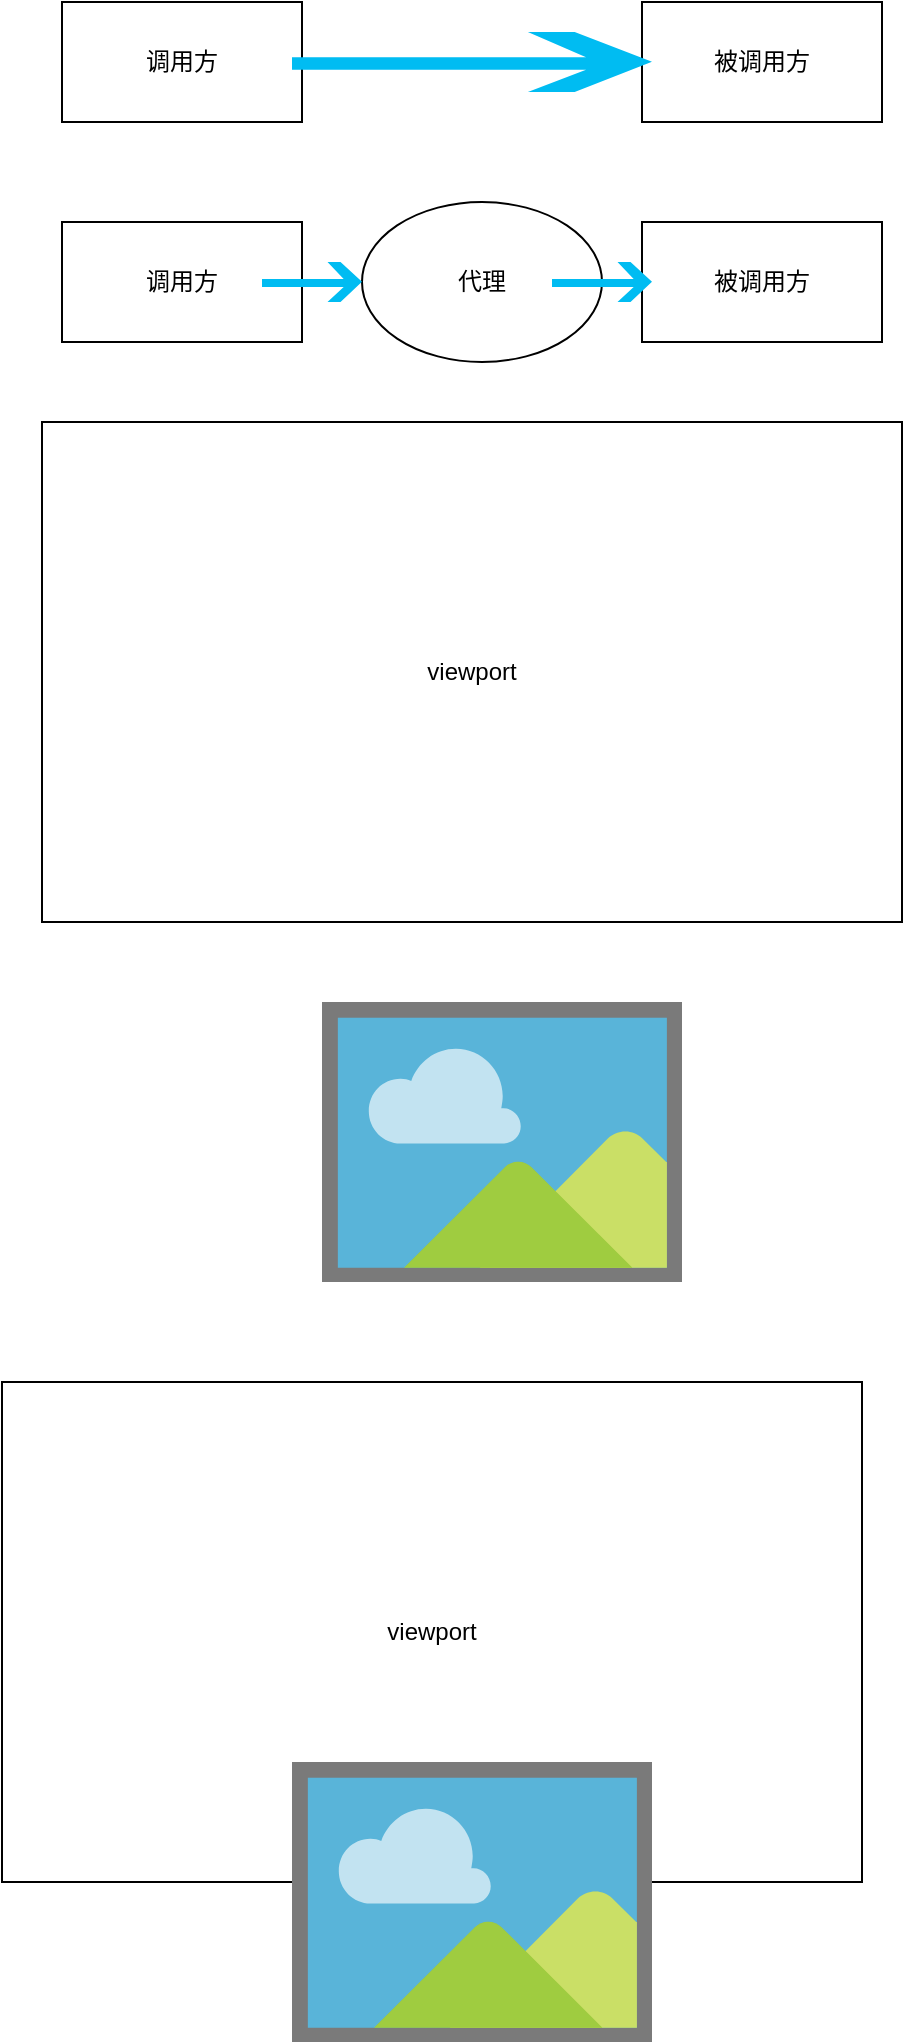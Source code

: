 <mxfile version="10.8.7" type="device"><diagram id="wh92Q3pqRA4zy41t51Xn" name="第 1 页"><mxGraphModel dx="1398" dy="844" grid="1" gridSize="10" guides="1" tooltips="1" connect="1" arrows="1" fold="1" page="1" pageScale="1" pageWidth="827" pageHeight="1169" math="0" shadow="0"><root><mxCell id="0"/><mxCell id="1" parent="0"/><mxCell id="stkarrmcl99XuARtDrwG-1" value="调用方" style="rounded=0;whiteSpace=wrap;html=1;" vertex="1" parent="1"><mxGeometry x="130" y="210" width="120" height="60" as="geometry"/></mxCell><mxCell id="stkarrmcl99XuARtDrwG-2" value="代理" style="ellipse;whiteSpace=wrap;html=1;" vertex="1" parent="1"><mxGeometry x="280" y="200" width="120" height="80" as="geometry"/></mxCell><mxCell id="stkarrmcl99XuARtDrwG-3" value="被调用方" style="rounded=0;whiteSpace=wrap;html=1;" vertex="1" parent="1"><mxGeometry x="420" y="210" width="120" height="60" as="geometry"/></mxCell><mxCell id="stkarrmcl99XuARtDrwG-4" value="" style="pointerEvents=1;shadow=0;dashed=0;html=1;strokeColor=none;labelPosition=center;verticalLabelPosition=bottom;verticalAlign=top;align=center;shape=mxgraph.mscae.deprecated.poster_arrow;fillColor=#00BCF2;direction=north;" vertex="1" parent="1"><mxGeometry x="230" y="230" width="50" height="20" as="geometry"/></mxCell><mxCell id="stkarrmcl99XuARtDrwG-5" value="" style="pointerEvents=1;shadow=0;dashed=0;html=1;strokeColor=none;labelPosition=center;verticalLabelPosition=bottom;verticalAlign=top;align=center;shape=mxgraph.mscae.deprecated.poster_arrow;fillColor=#00BCF2;direction=north;" vertex="1" parent="1"><mxGeometry x="375" y="230" width="50" height="20" as="geometry"/></mxCell><mxCell id="stkarrmcl99XuARtDrwG-6" value="调用方" style="rounded=0;whiteSpace=wrap;html=1;" vertex="1" parent="1"><mxGeometry x="130" y="100" width="120" height="60" as="geometry"/></mxCell><mxCell id="stkarrmcl99XuARtDrwG-8" value="被调用方" style="rounded=0;whiteSpace=wrap;html=1;" vertex="1" parent="1"><mxGeometry x="420" y="100" width="120" height="60" as="geometry"/></mxCell><mxCell id="stkarrmcl99XuARtDrwG-9" value="" style="pointerEvents=1;shadow=0;dashed=0;html=1;strokeColor=none;labelPosition=center;verticalLabelPosition=bottom;verticalAlign=top;align=center;shape=mxgraph.mscae.deprecated.poster_arrow;fillColor=#00BCF2;direction=north;" vertex="1" parent="1"><mxGeometry x="245" y="115" width="180" height="30" as="geometry"/></mxCell><mxCell id="stkarrmcl99XuARtDrwG-15" value="viewport" style="rounded=0;whiteSpace=wrap;html=1;" vertex="1" parent="1"><mxGeometry x="120" y="310" width="430" height="250" as="geometry"/></mxCell><mxCell id="stkarrmcl99XuARtDrwG-14" value="" style="aspect=fixed;html=1;perimeter=none;align=center;shadow=0;dashed=0;image;fontSize=12;image=img/lib/mscae/Image.svg;" vertex="1" parent="1"><mxGeometry x="260" y="600" width="180" height="140" as="geometry"/></mxCell><mxCell id="stkarrmcl99XuARtDrwG-18" value="viewport" style="rounded=0;whiteSpace=wrap;html=1;" vertex="1" parent="1"><mxGeometry x="100" y="790" width="430" height="250" as="geometry"/></mxCell><mxCell id="stkarrmcl99XuARtDrwG-19" value="" style="aspect=fixed;html=1;perimeter=none;align=center;shadow=0;dashed=0;image;fontSize=12;image=img/lib/mscae/Image.svg;" vertex="1" parent="1"><mxGeometry x="245" y="980" width="180" height="140" as="geometry"/></mxCell></root></mxGraphModel></diagram></mxfile>
